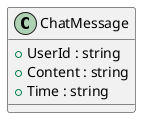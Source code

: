 @startuml
class ChatMessage {
    + UserId : string
    + Content : string
    + Time : string
}
@enduml
